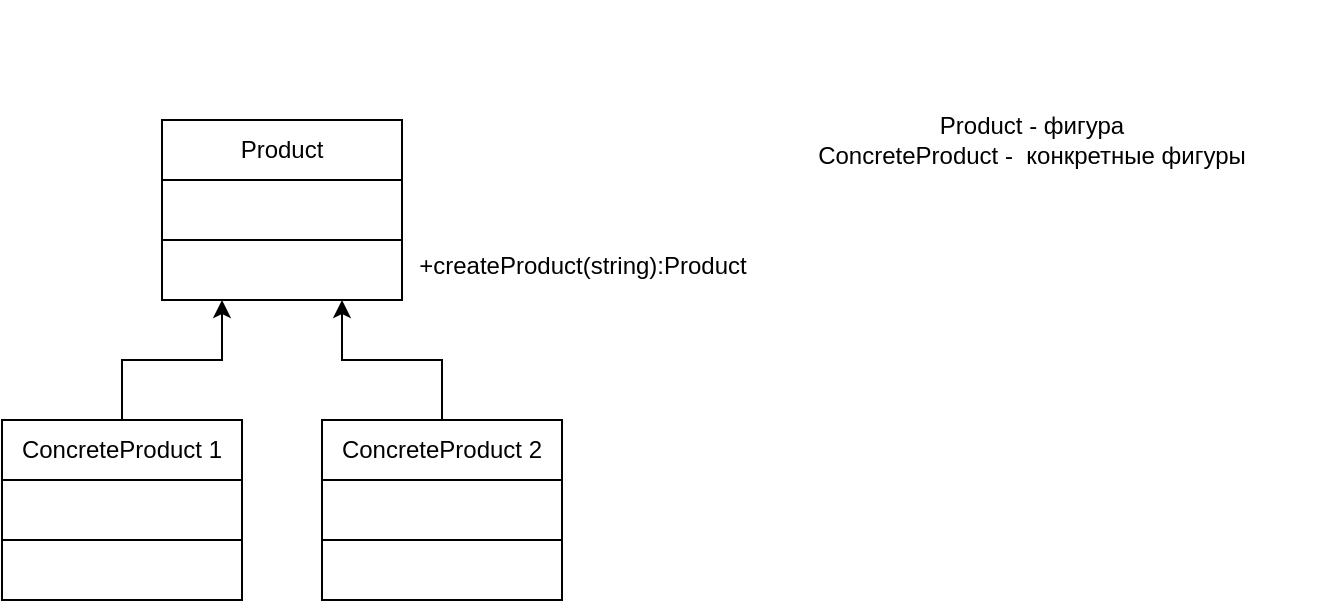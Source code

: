 <mxfile version="26.2.2">
  <diagram name="Page-1" id="mcJlF_mJEfOoV_ujcbOL">
    <mxGraphModel dx="1428" dy="843" grid="1" gridSize="10" guides="1" tooltips="1" connect="1" arrows="1" fold="1" page="1" pageScale="1" pageWidth="850" pageHeight="1100" math="0" shadow="0">
      <root>
        <mxCell id="0" />
        <mxCell id="1" parent="0" />
        <mxCell id="uhRfle_Ebwo2fVs5VeTz-1" value="Product" style="rounded=0;whiteSpace=wrap;html=1;" vertex="1" parent="1">
          <mxGeometry x="160" y="110" width="120" height="30" as="geometry" />
        </mxCell>
        <mxCell id="uhRfle_Ebwo2fVs5VeTz-2" value="" style="rounded=0;whiteSpace=wrap;html=1;" vertex="1" parent="1">
          <mxGeometry x="160" y="140" width="120" height="30" as="geometry" />
        </mxCell>
        <mxCell id="uhRfle_Ebwo2fVs5VeTz-3" value="" style="rounded=0;whiteSpace=wrap;html=1;" vertex="1" parent="1">
          <mxGeometry x="160" y="170" width="120" height="30" as="geometry" />
        </mxCell>
        <mxCell id="uhRfle_Ebwo2fVs5VeTz-10" style="edgeStyle=orthogonalEdgeStyle;rounded=0;orthogonalLoop=1;jettySize=auto;html=1;exitX=0.5;exitY=0;exitDx=0;exitDy=0;entryX=0.25;entryY=1;entryDx=0;entryDy=0;" edge="1" parent="1" source="uhRfle_Ebwo2fVs5VeTz-4" target="uhRfle_Ebwo2fVs5VeTz-3">
          <mxGeometry relative="1" as="geometry" />
        </mxCell>
        <mxCell id="uhRfle_Ebwo2fVs5VeTz-4" value="ConcreteProduct 1" style="rounded=0;whiteSpace=wrap;html=1;" vertex="1" parent="1">
          <mxGeometry x="80" y="260" width="120" height="30" as="geometry" />
        </mxCell>
        <mxCell id="uhRfle_Ebwo2fVs5VeTz-5" value="" style="rounded=0;whiteSpace=wrap;html=1;" vertex="1" parent="1">
          <mxGeometry x="80" y="290" width="120" height="30" as="geometry" />
        </mxCell>
        <mxCell id="uhRfle_Ebwo2fVs5VeTz-6" value="" style="rounded=0;whiteSpace=wrap;html=1;" vertex="1" parent="1">
          <mxGeometry x="80" y="320" width="120" height="30" as="geometry" />
        </mxCell>
        <mxCell id="uhRfle_Ebwo2fVs5VeTz-11" style="edgeStyle=orthogonalEdgeStyle;rounded=0;orthogonalLoop=1;jettySize=auto;html=1;exitX=0.5;exitY=0;exitDx=0;exitDy=0;entryX=0.75;entryY=1;entryDx=0;entryDy=0;" edge="1" parent="1" source="uhRfle_Ebwo2fVs5VeTz-7" target="uhRfle_Ebwo2fVs5VeTz-3">
          <mxGeometry relative="1" as="geometry" />
        </mxCell>
        <mxCell id="uhRfle_Ebwo2fVs5VeTz-7" value="ConcreteProduct 2" style="rounded=0;whiteSpace=wrap;html=1;" vertex="1" parent="1">
          <mxGeometry x="240" y="260" width="120" height="30" as="geometry" />
        </mxCell>
        <mxCell id="uhRfle_Ebwo2fVs5VeTz-8" value="" style="rounded=0;whiteSpace=wrap;html=1;" vertex="1" parent="1">
          <mxGeometry x="240" y="290" width="120" height="30" as="geometry" />
        </mxCell>
        <mxCell id="uhRfle_Ebwo2fVs5VeTz-9" value="" style="rounded=0;whiteSpace=wrap;html=1;" vertex="1" parent="1">
          <mxGeometry x="240" y="320" width="120" height="30" as="geometry" />
        </mxCell>
        <mxCell id="uhRfle_Ebwo2fVs5VeTz-12" value="Product - фигура&lt;div&gt;ConcreteProduct -&amp;nbsp; конкретные фигуры&lt;/div&gt;" style="text;html=1;align=center;verticalAlign=middle;whiteSpace=wrap;rounded=0;" vertex="1" parent="1">
          <mxGeometry x="440" y="50" width="310" height="140" as="geometry" />
        </mxCell>
        <mxCell id="uhRfle_Ebwo2fVs5VeTz-13" value="+createProduct(string):Product" style="text;html=1;align=center;verticalAlign=middle;whiteSpace=wrap;rounded=0;" vertex="1" parent="1">
          <mxGeometry x="282" y="168" width="177" height="30" as="geometry" />
        </mxCell>
      </root>
    </mxGraphModel>
  </diagram>
</mxfile>
